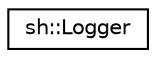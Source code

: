 digraph "Graphical Class Hierarchy"
{
 // LATEX_PDF_SIZE
  edge [fontname="Helvetica",fontsize="10",labelfontname="Helvetica",labelfontsize="10"];
  node [fontname="Helvetica",fontsize="10",shape=record];
  rankdir="LR";
  Node0 [label="sh::Logger",height=0.2,width=0.4,color="black", fillcolor="white", style="filled",URL="$classsh_1_1_logger.html",tooltip="Class responsible for all the logging for the given user (each user have it's own Logger...."];
}
